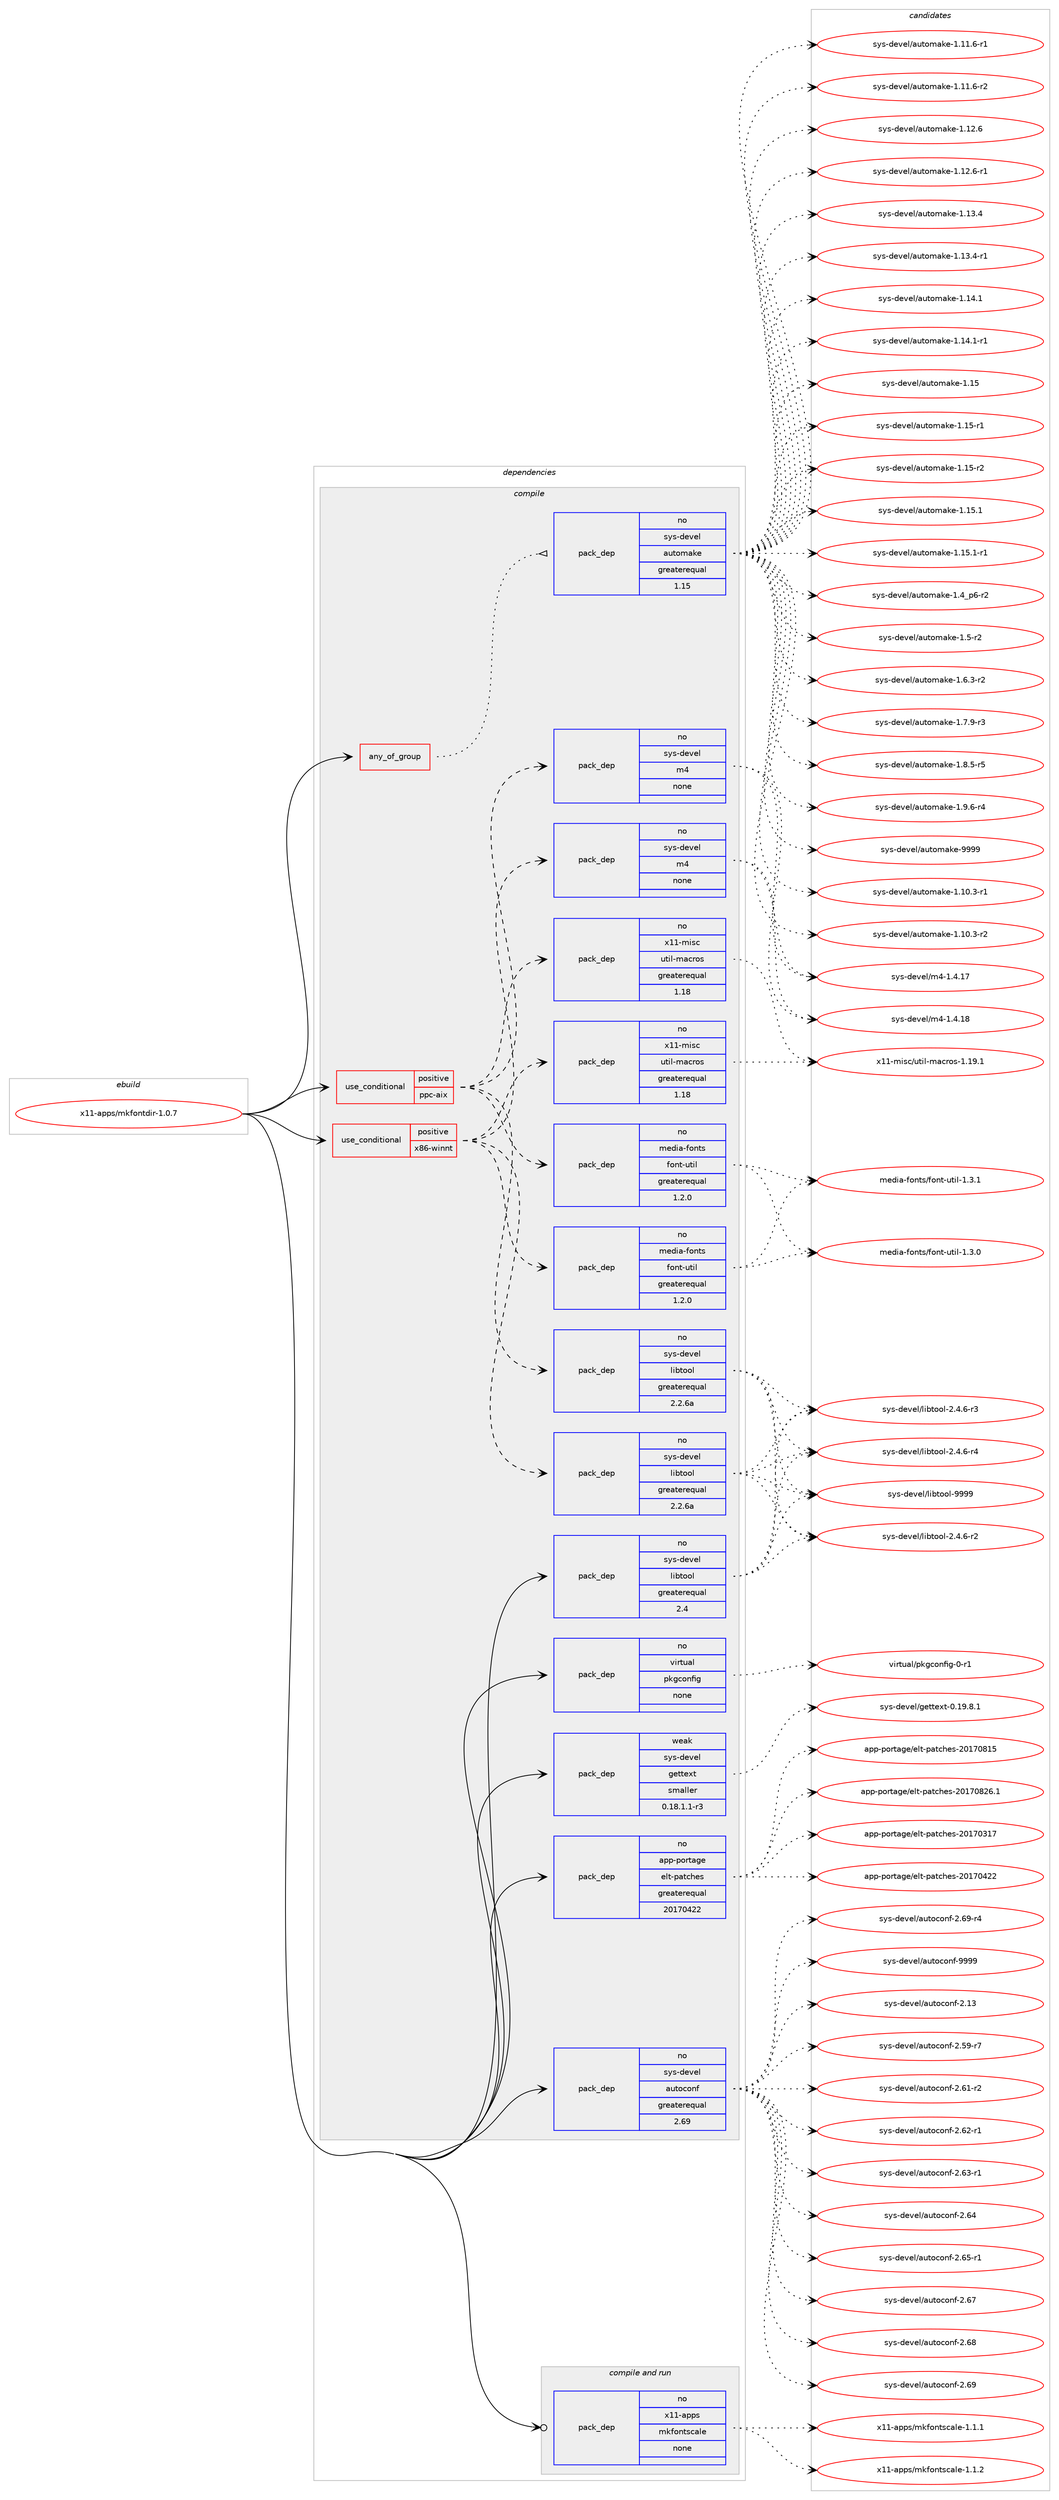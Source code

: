 digraph prolog {

# *************
# Graph options
# *************

newrank=true;
concentrate=true;
compound=true;
graph [rankdir=LR,fontname=Helvetica,fontsize=10,ranksep=1.5];#, ranksep=2.5, nodesep=0.2];
edge  [arrowhead=vee];
node  [fontname=Helvetica,fontsize=10];

# **********
# The ebuild
# **********

subgraph cluster_leftcol {
color=gray;
rank=same;
label=<<i>ebuild</i>>;
id [label="x11-apps/mkfontdir-1.0.7", color=red, width=4, href="../x11-apps/mkfontdir-1.0.7.svg"];
}

# ****************
# The dependencies
# ****************

subgraph cluster_midcol {
color=gray;
label=<<i>dependencies</i>>;
subgraph cluster_compile {
fillcolor="#eeeeee";
style=filled;
label=<<i>compile</i>>;
subgraph any9014 {
dependency509228 [label=<<TABLE BORDER="0" CELLBORDER="1" CELLSPACING="0" CELLPADDING="4"><TR><TD CELLPADDING="10">any_of_group</TD></TR></TABLE>>, shape=none, color=red];subgraph pack378460 {
dependency509229 [label=<<TABLE BORDER="0" CELLBORDER="1" CELLSPACING="0" CELLPADDING="4" WIDTH="220"><TR><TD ROWSPAN="6" CELLPADDING="30">pack_dep</TD></TR><TR><TD WIDTH="110">no</TD></TR><TR><TD>sys-devel</TD></TR><TR><TD>automake</TD></TR><TR><TD>greaterequal</TD></TR><TR><TD>1.15</TD></TR></TABLE>>, shape=none, color=blue];
}
dependency509228:e -> dependency509229:w [weight=20,style="dotted",arrowhead="oinv"];
}
id:e -> dependency509228:w [weight=20,style="solid",arrowhead="vee"];
subgraph cond121415 {
dependency509230 [label=<<TABLE BORDER="0" CELLBORDER="1" CELLSPACING="0" CELLPADDING="4"><TR><TD ROWSPAN="3" CELLPADDING="10">use_conditional</TD></TR><TR><TD>positive</TD></TR><TR><TD>ppc-aix</TD></TR></TABLE>>, shape=none, color=red];
subgraph pack378461 {
dependency509231 [label=<<TABLE BORDER="0" CELLBORDER="1" CELLSPACING="0" CELLPADDING="4" WIDTH="220"><TR><TD ROWSPAN="6" CELLPADDING="30">pack_dep</TD></TR><TR><TD WIDTH="110">no</TD></TR><TR><TD>sys-devel</TD></TR><TR><TD>libtool</TD></TR><TR><TD>greaterequal</TD></TR><TR><TD>2.2.6a</TD></TR></TABLE>>, shape=none, color=blue];
}
dependency509230:e -> dependency509231:w [weight=20,style="dashed",arrowhead="vee"];
subgraph pack378462 {
dependency509232 [label=<<TABLE BORDER="0" CELLBORDER="1" CELLSPACING="0" CELLPADDING="4" WIDTH="220"><TR><TD ROWSPAN="6" CELLPADDING="30">pack_dep</TD></TR><TR><TD WIDTH="110">no</TD></TR><TR><TD>sys-devel</TD></TR><TR><TD>m4</TD></TR><TR><TD>none</TD></TR><TR><TD></TD></TR></TABLE>>, shape=none, color=blue];
}
dependency509230:e -> dependency509232:w [weight=20,style="dashed",arrowhead="vee"];
subgraph pack378463 {
dependency509233 [label=<<TABLE BORDER="0" CELLBORDER="1" CELLSPACING="0" CELLPADDING="4" WIDTH="220"><TR><TD ROWSPAN="6" CELLPADDING="30">pack_dep</TD></TR><TR><TD WIDTH="110">no</TD></TR><TR><TD>x11-misc</TD></TR><TR><TD>util-macros</TD></TR><TR><TD>greaterequal</TD></TR><TR><TD>1.18</TD></TR></TABLE>>, shape=none, color=blue];
}
dependency509230:e -> dependency509233:w [weight=20,style="dashed",arrowhead="vee"];
subgraph pack378464 {
dependency509234 [label=<<TABLE BORDER="0" CELLBORDER="1" CELLSPACING="0" CELLPADDING="4" WIDTH="220"><TR><TD ROWSPAN="6" CELLPADDING="30">pack_dep</TD></TR><TR><TD WIDTH="110">no</TD></TR><TR><TD>media-fonts</TD></TR><TR><TD>font-util</TD></TR><TR><TD>greaterequal</TD></TR><TR><TD>1.2.0</TD></TR></TABLE>>, shape=none, color=blue];
}
dependency509230:e -> dependency509234:w [weight=20,style="dashed",arrowhead="vee"];
}
id:e -> dependency509230:w [weight=20,style="solid",arrowhead="vee"];
subgraph cond121416 {
dependency509235 [label=<<TABLE BORDER="0" CELLBORDER="1" CELLSPACING="0" CELLPADDING="4"><TR><TD ROWSPAN="3" CELLPADDING="10">use_conditional</TD></TR><TR><TD>positive</TD></TR><TR><TD>x86-winnt</TD></TR></TABLE>>, shape=none, color=red];
subgraph pack378465 {
dependency509236 [label=<<TABLE BORDER="0" CELLBORDER="1" CELLSPACING="0" CELLPADDING="4" WIDTH="220"><TR><TD ROWSPAN="6" CELLPADDING="30">pack_dep</TD></TR><TR><TD WIDTH="110">no</TD></TR><TR><TD>sys-devel</TD></TR><TR><TD>libtool</TD></TR><TR><TD>greaterequal</TD></TR><TR><TD>2.2.6a</TD></TR></TABLE>>, shape=none, color=blue];
}
dependency509235:e -> dependency509236:w [weight=20,style="dashed",arrowhead="vee"];
subgraph pack378466 {
dependency509237 [label=<<TABLE BORDER="0" CELLBORDER="1" CELLSPACING="0" CELLPADDING="4" WIDTH="220"><TR><TD ROWSPAN="6" CELLPADDING="30">pack_dep</TD></TR><TR><TD WIDTH="110">no</TD></TR><TR><TD>sys-devel</TD></TR><TR><TD>m4</TD></TR><TR><TD>none</TD></TR><TR><TD></TD></TR></TABLE>>, shape=none, color=blue];
}
dependency509235:e -> dependency509237:w [weight=20,style="dashed",arrowhead="vee"];
subgraph pack378467 {
dependency509238 [label=<<TABLE BORDER="0" CELLBORDER="1" CELLSPACING="0" CELLPADDING="4" WIDTH="220"><TR><TD ROWSPAN="6" CELLPADDING="30">pack_dep</TD></TR><TR><TD WIDTH="110">no</TD></TR><TR><TD>x11-misc</TD></TR><TR><TD>util-macros</TD></TR><TR><TD>greaterequal</TD></TR><TR><TD>1.18</TD></TR></TABLE>>, shape=none, color=blue];
}
dependency509235:e -> dependency509238:w [weight=20,style="dashed",arrowhead="vee"];
subgraph pack378468 {
dependency509239 [label=<<TABLE BORDER="0" CELLBORDER="1" CELLSPACING="0" CELLPADDING="4" WIDTH="220"><TR><TD ROWSPAN="6" CELLPADDING="30">pack_dep</TD></TR><TR><TD WIDTH="110">no</TD></TR><TR><TD>media-fonts</TD></TR><TR><TD>font-util</TD></TR><TR><TD>greaterequal</TD></TR><TR><TD>1.2.0</TD></TR></TABLE>>, shape=none, color=blue];
}
dependency509235:e -> dependency509239:w [weight=20,style="dashed",arrowhead="vee"];
}
id:e -> dependency509235:w [weight=20,style="solid",arrowhead="vee"];
subgraph pack378469 {
dependency509240 [label=<<TABLE BORDER="0" CELLBORDER="1" CELLSPACING="0" CELLPADDING="4" WIDTH="220"><TR><TD ROWSPAN="6" CELLPADDING="30">pack_dep</TD></TR><TR><TD WIDTH="110">no</TD></TR><TR><TD>app-portage</TD></TR><TR><TD>elt-patches</TD></TR><TR><TD>greaterequal</TD></TR><TR><TD>20170422</TD></TR></TABLE>>, shape=none, color=blue];
}
id:e -> dependency509240:w [weight=20,style="solid",arrowhead="vee"];
subgraph pack378470 {
dependency509241 [label=<<TABLE BORDER="0" CELLBORDER="1" CELLSPACING="0" CELLPADDING="4" WIDTH="220"><TR><TD ROWSPAN="6" CELLPADDING="30">pack_dep</TD></TR><TR><TD WIDTH="110">no</TD></TR><TR><TD>sys-devel</TD></TR><TR><TD>autoconf</TD></TR><TR><TD>greaterequal</TD></TR><TR><TD>2.69</TD></TR></TABLE>>, shape=none, color=blue];
}
id:e -> dependency509241:w [weight=20,style="solid",arrowhead="vee"];
subgraph pack378471 {
dependency509242 [label=<<TABLE BORDER="0" CELLBORDER="1" CELLSPACING="0" CELLPADDING="4" WIDTH="220"><TR><TD ROWSPAN="6" CELLPADDING="30">pack_dep</TD></TR><TR><TD WIDTH="110">no</TD></TR><TR><TD>sys-devel</TD></TR><TR><TD>libtool</TD></TR><TR><TD>greaterequal</TD></TR><TR><TD>2.4</TD></TR></TABLE>>, shape=none, color=blue];
}
id:e -> dependency509242:w [weight=20,style="solid",arrowhead="vee"];
subgraph pack378472 {
dependency509243 [label=<<TABLE BORDER="0" CELLBORDER="1" CELLSPACING="0" CELLPADDING="4" WIDTH="220"><TR><TD ROWSPAN="6" CELLPADDING="30">pack_dep</TD></TR><TR><TD WIDTH="110">no</TD></TR><TR><TD>virtual</TD></TR><TR><TD>pkgconfig</TD></TR><TR><TD>none</TD></TR><TR><TD></TD></TR></TABLE>>, shape=none, color=blue];
}
id:e -> dependency509243:w [weight=20,style="solid",arrowhead="vee"];
subgraph pack378473 {
dependency509244 [label=<<TABLE BORDER="0" CELLBORDER="1" CELLSPACING="0" CELLPADDING="4" WIDTH="220"><TR><TD ROWSPAN="6" CELLPADDING="30">pack_dep</TD></TR><TR><TD WIDTH="110">weak</TD></TR><TR><TD>sys-devel</TD></TR><TR><TD>gettext</TD></TR><TR><TD>smaller</TD></TR><TR><TD>0.18.1.1-r3</TD></TR></TABLE>>, shape=none, color=blue];
}
id:e -> dependency509244:w [weight=20,style="solid",arrowhead="vee"];
}
subgraph cluster_compileandrun {
fillcolor="#eeeeee";
style=filled;
label=<<i>compile and run</i>>;
subgraph pack378474 {
dependency509245 [label=<<TABLE BORDER="0" CELLBORDER="1" CELLSPACING="0" CELLPADDING="4" WIDTH="220"><TR><TD ROWSPAN="6" CELLPADDING="30">pack_dep</TD></TR><TR><TD WIDTH="110">no</TD></TR><TR><TD>x11-apps</TD></TR><TR><TD>mkfontscale</TD></TR><TR><TD>none</TD></TR><TR><TD></TD></TR></TABLE>>, shape=none, color=blue];
}
id:e -> dependency509245:w [weight=20,style="solid",arrowhead="odotvee"];
}
subgraph cluster_run {
fillcolor="#eeeeee";
style=filled;
label=<<i>run</i>>;
}
}

# **************
# The candidates
# **************

subgraph cluster_choices {
rank=same;
color=gray;
label=<<i>candidates</i>>;

subgraph choice378460 {
color=black;
nodesep=1;
choice11512111545100101118101108479711711611110997107101454946494846514511449 [label="sys-devel/automake-1.10.3-r1", color=red, width=4,href="../sys-devel/automake-1.10.3-r1.svg"];
choice11512111545100101118101108479711711611110997107101454946494846514511450 [label="sys-devel/automake-1.10.3-r2", color=red, width=4,href="../sys-devel/automake-1.10.3-r2.svg"];
choice11512111545100101118101108479711711611110997107101454946494946544511449 [label="sys-devel/automake-1.11.6-r1", color=red, width=4,href="../sys-devel/automake-1.11.6-r1.svg"];
choice11512111545100101118101108479711711611110997107101454946494946544511450 [label="sys-devel/automake-1.11.6-r2", color=red, width=4,href="../sys-devel/automake-1.11.6-r2.svg"];
choice1151211154510010111810110847971171161111099710710145494649504654 [label="sys-devel/automake-1.12.6", color=red, width=4,href="../sys-devel/automake-1.12.6.svg"];
choice11512111545100101118101108479711711611110997107101454946495046544511449 [label="sys-devel/automake-1.12.6-r1", color=red, width=4,href="../sys-devel/automake-1.12.6-r1.svg"];
choice1151211154510010111810110847971171161111099710710145494649514652 [label="sys-devel/automake-1.13.4", color=red, width=4,href="../sys-devel/automake-1.13.4.svg"];
choice11512111545100101118101108479711711611110997107101454946495146524511449 [label="sys-devel/automake-1.13.4-r1", color=red, width=4,href="../sys-devel/automake-1.13.4-r1.svg"];
choice1151211154510010111810110847971171161111099710710145494649524649 [label="sys-devel/automake-1.14.1", color=red, width=4,href="../sys-devel/automake-1.14.1.svg"];
choice11512111545100101118101108479711711611110997107101454946495246494511449 [label="sys-devel/automake-1.14.1-r1", color=red, width=4,href="../sys-devel/automake-1.14.1-r1.svg"];
choice115121115451001011181011084797117116111109971071014549464953 [label="sys-devel/automake-1.15", color=red, width=4,href="../sys-devel/automake-1.15.svg"];
choice1151211154510010111810110847971171161111099710710145494649534511449 [label="sys-devel/automake-1.15-r1", color=red, width=4,href="../sys-devel/automake-1.15-r1.svg"];
choice1151211154510010111810110847971171161111099710710145494649534511450 [label="sys-devel/automake-1.15-r2", color=red, width=4,href="../sys-devel/automake-1.15-r2.svg"];
choice1151211154510010111810110847971171161111099710710145494649534649 [label="sys-devel/automake-1.15.1", color=red, width=4,href="../sys-devel/automake-1.15.1.svg"];
choice11512111545100101118101108479711711611110997107101454946495346494511449 [label="sys-devel/automake-1.15.1-r1", color=red, width=4,href="../sys-devel/automake-1.15.1-r1.svg"];
choice115121115451001011181011084797117116111109971071014549465295112544511450 [label="sys-devel/automake-1.4_p6-r2", color=red, width=4,href="../sys-devel/automake-1.4_p6-r2.svg"];
choice11512111545100101118101108479711711611110997107101454946534511450 [label="sys-devel/automake-1.5-r2", color=red, width=4,href="../sys-devel/automake-1.5-r2.svg"];
choice115121115451001011181011084797117116111109971071014549465446514511450 [label="sys-devel/automake-1.6.3-r2", color=red, width=4,href="../sys-devel/automake-1.6.3-r2.svg"];
choice115121115451001011181011084797117116111109971071014549465546574511451 [label="sys-devel/automake-1.7.9-r3", color=red, width=4,href="../sys-devel/automake-1.7.9-r3.svg"];
choice115121115451001011181011084797117116111109971071014549465646534511453 [label="sys-devel/automake-1.8.5-r5", color=red, width=4,href="../sys-devel/automake-1.8.5-r5.svg"];
choice115121115451001011181011084797117116111109971071014549465746544511452 [label="sys-devel/automake-1.9.6-r4", color=red, width=4,href="../sys-devel/automake-1.9.6-r4.svg"];
choice115121115451001011181011084797117116111109971071014557575757 [label="sys-devel/automake-9999", color=red, width=4,href="../sys-devel/automake-9999.svg"];
dependency509229:e -> choice11512111545100101118101108479711711611110997107101454946494846514511449:w [style=dotted,weight="100"];
dependency509229:e -> choice11512111545100101118101108479711711611110997107101454946494846514511450:w [style=dotted,weight="100"];
dependency509229:e -> choice11512111545100101118101108479711711611110997107101454946494946544511449:w [style=dotted,weight="100"];
dependency509229:e -> choice11512111545100101118101108479711711611110997107101454946494946544511450:w [style=dotted,weight="100"];
dependency509229:e -> choice1151211154510010111810110847971171161111099710710145494649504654:w [style=dotted,weight="100"];
dependency509229:e -> choice11512111545100101118101108479711711611110997107101454946495046544511449:w [style=dotted,weight="100"];
dependency509229:e -> choice1151211154510010111810110847971171161111099710710145494649514652:w [style=dotted,weight="100"];
dependency509229:e -> choice11512111545100101118101108479711711611110997107101454946495146524511449:w [style=dotted,weight="100"];
dependency509229:e -> choice1151211154510010111810110847971171161111099710710145494649524649:w [style=dotted,weight="100"];
dependency509229:e -> choice11512111545100101118101108479711711611110997107101454946495246494511449:w [style=dotted,weight="100"];
dependency509229:e -> choice115121115451001011181011084797117116111109971071014549464953:w [style=dotted,weight="100"];
dependency509229:e -> choice1151211154510010111810110847971171161111099710710145494649534511449:w [style=dotted,weight="100"];
dependency509229:e -> choice1151211154510010111810110847971171161111099710710145494649534511450:w [style=dotted,weight="100"];
dependency509229:e -> choice1151211154510010111810110847971171161111099710710145494649534649:w [style=dotted,weight="100"];
dependency509229:e -> choice11512111545100101118101108479711711611110997107101454946495346494511449:w [style=dotted,weight="100"];
dependency509229:e -> choice115121115451001011181011084797117116111109971071014549465295112544511450:w [style=dotted,weight="100"];
dependency509229:e -> choice11512111545100101118101108479711711611110997107101454946534511450:w [style=dotted,weight="100"];
dependency509229:e -> choice115121115451001011181011084797117116111109971071014549465446514511450:w [style=dotted,weight="100"];
dependency509229:e -> choice115121115451001011181011084797117116111109971071014549465546574511451:w [style=dotted,weight="100"];
dependency509229:e -> choice115121115451001011181011084797117116111109971071014549465646534511453:w [style=dotted,weight="100"];
dependency509229:e -> choice115121115451001011181011084797117116111109971071014549465746544511452:w [style=dotted,weight="100"];
dependency509229:e -> choice115121115451001011181011084797117116111109971071014557575757:w [style=dotted,weight="100"];
}
subgraph choice378461 {
color=black;
nodesep=1;
choice1151211154510010111810110847108105981161111111084550465246544511450 [label="sys-devel/libtool-2.4.6-r2", color=red, width=4,href="../sys-devel/libtool-2.4.6-r2.svg"];
choice1151211154510010111810110847108105981161111111084550465246544511451 [label="sys-devel/libtool-2.4.6-r3", color=red, width=4,href="../sys-devel/libtool-2.4.6-r3.svg"];
choice1151211154510010111810110847108105981161111111084550465246544511452 [label="sys-devel/libtool-2.4.6-r4", color=red, width=4,href="../sys-devel/libtool-2.4.6-r4.svg"];
choice1151211154510010111810110847108105981161111111084557575757 [label="sys-devel/libtool-9999", color=red, width=4,href="../sys-devel/libtool-9999.svg"];
dependency509231:e -> choice1151211154510010111810110847108105981161111111084550465246544511450:w [style=dotted,weight="100"];
dependency509231:e -> choice1151211154510010111810110847108105981161111111084550465246544511451:w [style=dotted,weight="100"];
dependency509231:e -> choice1151211154510010111810110847108105981161111111084550465246544511452:w [style=dotted,weight="100"];
dependency509231:e -> choice1151211154510010111810110847108105981161111111084557575757:w [style=dotted,weight="100"];
}
subgraph choice378462 {
color=black;
nodesep=1;
choice11512111545100101118101108471095245494652464955 [label="sys-devel/m4-1.4.17", color=red, width=4,href="../sys-devel/m4-1.4.17.svg"];
choice11512111545100101118101108471095245494652464956 [label="sys-devel/m4-1.4.18", color=red, width=4,href="../sys-devel/m4-1.4.18.svg"];
dependency509232:e -> choice11512111545100101118101108471095245494652464955:w [style=dotted,weight="100"];
dependency509232:e -> choice11512111545100101118101108471095245494652464956:w [style=dotted,weight="100"];
}
subgraph choice378463 {
color=black;
nodesep=1;
choice120494945109105115994711711610510845109979911411111545494649574649 [label="x11-misc/util-macros-1.19.1", color=red, width=4,href="../x11-misc/util-macros-1.19.1.svg"];
dependency509233:e -> choice120494945109105115994711711610510845109979911411111545494649574649:w [style=dotted,weight="100"];
}
subgraph choice378464 {
color=black;
nodesep=1;
choice10910110010597451021111101161154710211111011645117116105108454946514648 [label="media-fonts/font-util-1.3.0", color=red, width=4,href="../media-fonts/font-util-1.3.0.svg"];
choice10910110010597451021111101161154710211111011645117116105108454946514649 [label="media-fonts/font-util-1.3.1", color=red, width=4,href="../media-fonts/font-util-1.3.1.svg"];
dependency509234:e -> choice10910110010597451021111101161154710211111011645117116105108454946514648:w [style=dotted,weight="100"];
dependency509234:e -> choice10910110010597451021111101161154710211111011645117116105108454946514649:w [style=dotted,weight="100"];
}
subgraph choice378465 {
color=black;
nodesep=1;
choice1151211154510010111810110847108105981161111111084550465246544511450 [label="sys-devel/libtool-2.4.6-r2", color=red, width=4,href="../sys-devel/libtool-2.4.6-r2.svg"];
choice1151211154510010111810110847108105981161111111084550465246544511451 [label="sys-devel/libtool-2.4.6-r3", color=red, width=4,href="../sys-devel/libtool-2.4.6-r3.svg"];
choice1151211154510010111810110847108105981161111111084550465246544511452 [label="sys-devel/libtool-2.4.6-r4", color=red, width=4,href="../sys-devel/libtool-2.4.6-r4.svg"];
choice1151211154510010111810110847108105981161111111084557575757 [label="sys-devel/libtool-9999", color=red, width=4,href="../sys-devel/libtool-9999.svg"];
dependency509236:e -> choice1151211154510010111810110847108105981161111111084550465246544511450:w [style=dotted,weight="100"];
dependency509236:e -> choice1151211154510010111810110847108105981161111111084550465246544511451:w [style=dotted,weight="100"];
dependency509236:e -> choice1151211154510010111810110847108105981161111111084550465246544511452:w [style=dotted,weight="100"];
dependency509236:e -> choice1151211154510010111810110847108105981161111111084557575757:w [style=dotted,weight="100"];
}
subgraph choice378466 {
color=black;
nodesep=1;
choice11512111545100101118101108471095245494652464955 [label="sys-devel/m4-1.4.17", color=red, width=4,href="../sys-devel/m4-1.4.17.svg"];
choice11512111545100101118101108471095245494652464956 [label="sys-devel/m4-1.4.18", color=red, width=4,href="../sys-devel/m4-1.4.18.svg"];
dependency509237:e -> choice11512111545100101118101108471095245494652464955:w [style=dotted,weight="100"];
dependency509237:e -> choice11512111545100101118101108471095245494652464956:w [style=dotted,weight="100"];
}
subgraph choice378467 {
color=black;
nodesep=1;
choice120494945109105115994711711610510845109979911411111545494649574649 [label="x11-misc/util-macros-1.19.1", color=red, width=4,href="../x11-misc/util-macros-1.19.1.svg"];
dependency509238:e -> choice120494945109105115994711711610510845109979911411111545494649574649:w [style=dotted,weight="100"];
}
subgraph choice378468 {
color=black;
nodesep=1;
choice10910110010597451021111101161154710211111011645117116105108454946514648 [label="media-fonts/font-util-1.3.0", color=red, width=4,href="../media-fonts/font-util-1.3.0.svg"];
choice10910110010597451021111101161154710211111011645117116105108454946514649 [label="media-fonts/font-util-1.3.1", color=red, width=4,href="../media-fonts/font-util-1.3.1.svg"];
dependency509239:e -> choice10910110010597451021111101161154710211111011645117116105108454946514648:w [style=dotted,weight="100"];
dependency509239:e -> choice10910110010597451021111101161154710211111011645117116105108454946514649:w [style=dotted,weight="100"];
}
subgraph choice378469 {
color=black;
nodesep=1;
choice97112112451121111141169710310147101108116451129711699104101115455048495548514955 [label="app-portage/elt-patches-20170317", color=red, width=4,href="../app-portage/elt-patches-20170317.svg"];
choice97112112451121111141169710310147101108116451129711699104101115455048495548525050 [label="app-portage/elt-patches-20170422", color=red, width=4,href="../app-portage/elt-patches-20170422.svg"];
choice97112112451121111141169710310147101108116451129711699104101115455048495548564953 [label="app-portage/elt-patches-20170815", color=red, width=4,href="../app-portage/elt-patches-20170815.svg"];
choice971121124511211111411697103101471011081164511297116991041011154550484955485650544649 [label="app-portage/elt-patches-20170826.1", color=red, width=4,href="../app-portage/elt-patches-20170826.1.svg"];
dependency509240:e -> choice97112112451121111141169710310147101108116451129711699104101115455048495548514955:w [style=dotted,weight="100"];
dependency509240:e -> choice97112112451121111141169710310147101108116451129711699104101115455048495548525050:w [style=dotted,weight="100"];
dependency509240:e -> choice97112112451121111141169710310147101108116451129711699104101115455048495548564953:w [style=dotted,weight="100"];
dependency509240:e -> choice971121124511211111411697103101471011081164511297116991041011154550484955485650544649:w [style=dotted,weight="100"];
}
subgraph choice378470 {
color=black;
nodesep=1;
choice115121115451001011181011084797117116111991111101024550464951 [label="sys-devel/autoconf-2.13", color=red, width=4,href="../sys-devel/autoconf-2.13.svg"];
choice1151211154510010111810110847971171161119911111010245504653574511455 [label="sys-devel/autoconf-2.59-r7", color=red, width=4,href="../sys-devel/autoconf-2.59-r7.svg"];
choice1151211154510010111810110847971171161119911111010245504654494511450 [label="sys-devel/autoconf-2.61-r2", color=red, width=4,href="../sys-devel/autoconf-2.61-r2.svg"];
choice1151211154510010111810110847971171161119911111010245504654504511449 [label="sys-devel/autoconf-2.62-r1", color=red, width=4,href="../sys-devel/autoconf-2.62-r1.svg"];
choice1151211154510010111810110847971171161119911111010245504654514511449 [label="sys-devel/autoconf-2.63-r1", color=red, width=4,href="../sys-devel/autoconf-2.63-r1.svg"];
choice115121115451001011181011084797117116111991111101024550465452 [label="sys-devel/autoconf-2.64", color=red, width=4,href="../sys-devel/autoconf-2.64.svg"];
choice1151211154510010111810110847971171161119911111010245504654534511449 [label="sys-devel/autoconf-2.65-r1", color=red, width=4,href="../sys-devel/autoconf-2.65-r1.svg"];
choice115121115451001011181011084797117116111991111101024550465455 [label="sys-devel/autoconf-2.67", color=red, width=4,href="../sys-devel/autoconf-2.67.svg"];
choice115121115451001011181011084797117116111991111101024550465456 [label="sys-devel/autoconf-2.68", color=red, width=4,href="../sys-devel/autoconf-2.68.svg"];
choice115121115451001011181011084797117116111991111101024550465457 [label="sys-devel/autoconf-2.69", color=red, width=4,href="../sys-devel/autoconf-2.69.svg"];
choice1151211154510010111810110847971171161119911111010245504654574511452 [label="sys-devel/autoconf-2.69-r4", color=red, width=4,href="../sys-devel/autoconf-2.69-r4.svg"];
choice115121115451001011181011084797117116111991111101024557575757 [label="sys-devel/autoconf-9999", color=red, width=4,href="../sys-devel/autoconf-9999.svg"];
dependency509241:e -> choice115121115451001011181011084797117116111991111101024550464951:w [style=dotted,weight="100"];
dependency509241:e -> choice1151211154510010111810110847971171161119911111010245504653574511455:w [style=dotted,weight="100"];
dependency509241:e -> choice1151211154510010111810110847971171161119911111010245504654494511450:w [style=dotted,weight="100"];
dependency509241:e -> choice1151211154510010111810110847971171161119911111010245504654504511449:w [style=dotted,weight="100"];
dependency509241:e -> choice1151211154510010111810110847971171161119911111010245504654514511449:w [style=dotted,weight="100"];
dependency509241:e -> choice115121115451001011181011084797117116111991111101024550465452:w [style=dotted,weight="100"];
dependency509241:e -> choice1151211154510010111810110847971171161119911111010245504654534511449:w [style=dotted,weight="100"];
dependency509241:e -> choice115121115451001011181011084797117116111991111101024550465455:w [style=dotted,weight="100"];
dependency509241:e -> choice115121115451001011181011084797117116111991111101024550465456:w [style=dotted,weight="100"];
dependency509241:e -> choice115121115451001011181011084797117116111991111101024550465457:w [style=dotted,weight="100"];
dependency509241:e -> choice1151211154510010111810110847971171161119911111010245504654574511452:w [style=dotted,weight="100"];
dependency509241:e -> choice115121115451001011181011084797117116111991111101024557575757:w [style=dotted,weight="100"];
}
subgraph choice378471 {
color=black;
nodesep=1;
choice1151211154510010111810110847108105981161111111084550465246544511450 [label="sys-devel/libtool-2.4.6-r2", color=red, width=4,href="../sys-devel/libtool-2.4.6-r2.svg"];
choice1151211154510010111810110847108105981161111111084550465246544511451 [label="sys-devel/libtool-2.4.6-r3", color=red, width=4,href="../sys-devel/libtool-2.4.6-r3.svg"];
choice1151211154510010111810110847108105981161111111084550465246544511452 [label="sys-devel/libtool-2.4.6-r4", color=red, width=4,href="../sys-devel/libtool-2.4.6-r4.svg"];
choice1151211154510010111810110847108105981161111111084557575757 [label="sys-devel/libtool-9999", color=red, width=4,href="../sys-devel/libtool-9999.svg"];
dependency509242:e -> choice1151211154510010111810110847108105981161111111084550465246544511450:w [style=dotted,weight="100"];
dependency509242:e -> choice1151211154510010111810110847108105981161111111084550465246544511451:w [style=dotted,weight="100"];
dependency509242:e -> choice1151211154510010111810110847108105981161111111084550465246544511452:w [style=dotted,weight="100"];
dependency509242:e -> choice1151211154510010111810110847108105981161111111084557575757:w [style=dotted,weight="100"];
}
subgraph choice378472 {
color=black;
nodesep=1;
choice11810511411611797108471121071039911111010210510345484511449 [label="virtual/pkgconfig-0-r1", color=red, width=4,href="../virtual/pkgconfig-0-r1.svg"];
dependency509243:e -> choice11810511411611797108471121071039911111010210510345484511449:w [style=dotted,weight="100"];
}
subgraph choice378473 {
color=black;
nodesep=1;
choice1151211154510010111810110847103101116116101120116454846495746564649 [label="sys-devel/gettext-0.19.8.1", color=red, width=4,href="../sys-devel/gettext-0.19.8.1.svg"];
dependency509244:e -> choice1151211154510010111810110847103101116116101120116454846495746564649:w [style=dotted,weight="100"];
}
subgraph choice378474 {
color=black;
nodesep=1;
choice12049494597112112115471091071021111101161159997108101454946494649 [label="x11-apps/mkfontscale-1.1.1", color=red, width=4,href="../x11-apps/mkfontscale-1.1.1.svg"];
choice12049494597112112115471091071021111101161159997108101454946494650 [label="x11-apps/mkfontscale-1.1.2", color=red, width=4,href="../x11-apps/mkfontscale-1.1.2.svg"];
dependency509245:e -> choice12049494597112112115471091071021111101161159997108101454946494649:w [style=dotted,weight="100"];
dependency509245:e -> choice12049494597112112115471091071021111101161159997108101454946494650:w [style=dotted,weight="100"];
}
}

}
